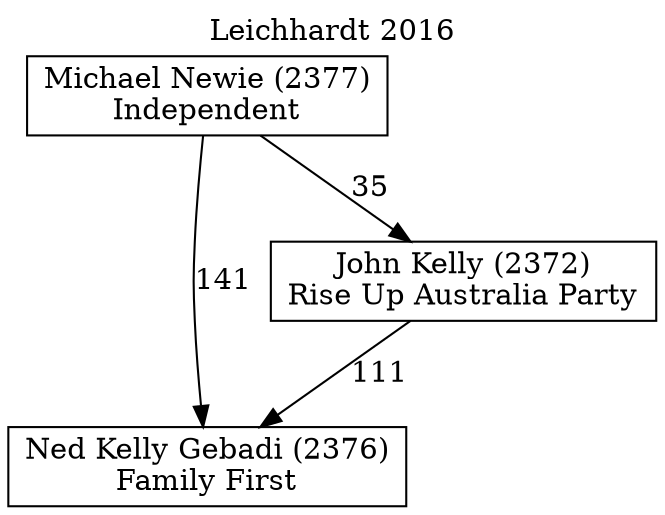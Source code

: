 // House preference flow
digraph "Ned Kelly Gebadi (2376)_Leichhardt_2016" {
	graph [label="Leichhardt 2016" labelloc=t mclimit=10]
	node [shape=box]
	"Michael Newie (2377)" [label="Michael Newie (2377)
Independent"]
	"Ned Kelly Gebadi (2376)" [label="Ned Kelly Gebadi (2376)
Family First"]
	"John Kelly (2372)" [label="John Kelly (2372)
Rise Up Australia Party"]
	"John Kelly (2372)" -> "Ned Kelly Gebadi (2376)" [label=111]
	"Michael Newie (2377)" -> "Ned Kelly Gebadi (2376)" [label=141]
	"Michael Newie (2377)" -> "John Kelly (2372)" [label=35]
}
